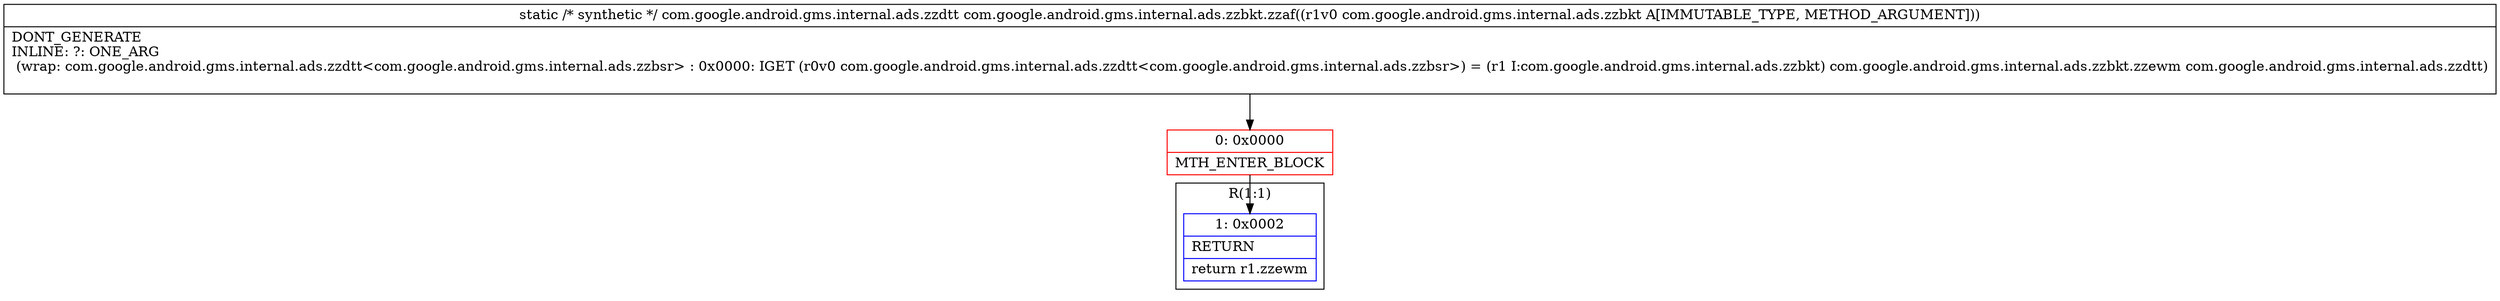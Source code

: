 digraph "CFG forcom.google.android.gms.internal.ads.zzbkt.zzaf(Lcom\/google\/android\/gms\/internal\/ads\/zzbkt;)Lcom\/google\/android\/gms\/internal\/ads\/zzdtt;" {
subgraph cluster_Region_2055005631 {
label = "R(1:1)";
node [shape=record,color=blue];
Node_1 [shape=record,label="{1\:\ 0x0002|RETURN\l|return r1.zzewm\l}"];
}
Node_0 [shape=record,color=red,label="{0\:\ 0x0000|MTH_ENTER_BLOCK\l}"];
MethodNode[shape=record,label="{static \/* synthetic *\/ com.google.android.gms.internal.ads.zzdtt com.google.android.gms.internal.ads.zzbkt.zzaf((r1v0 com.google.android.gms.internal.ads.zzbkt A[IMMUTABLE_TYPE, METHOD_ARGUMENT]))  | DONT_GENERATE\lINLINE: ?: ONE_ARG  \l  (wrap: com.google.android.gms.internal.ads.zzdtt\<com.google.android.gms.internal.ads.zzbsr\> : 0x0000: IGET  (r0v0 com.google.android.gms.internal.ads.zzdtt\<com.google.android.gms.internal.ads.zzbsr\>) = (r1 I:com.google.android.gms.internal.ads.zzbkt) com.google.android.gms.internal.ads.zzbkt.zzewm com.google.android.gms.internal.ads.zzdtt)\l\l}"];
MethodNode -> Node_0;
Node_0 -> Node_1;
}

